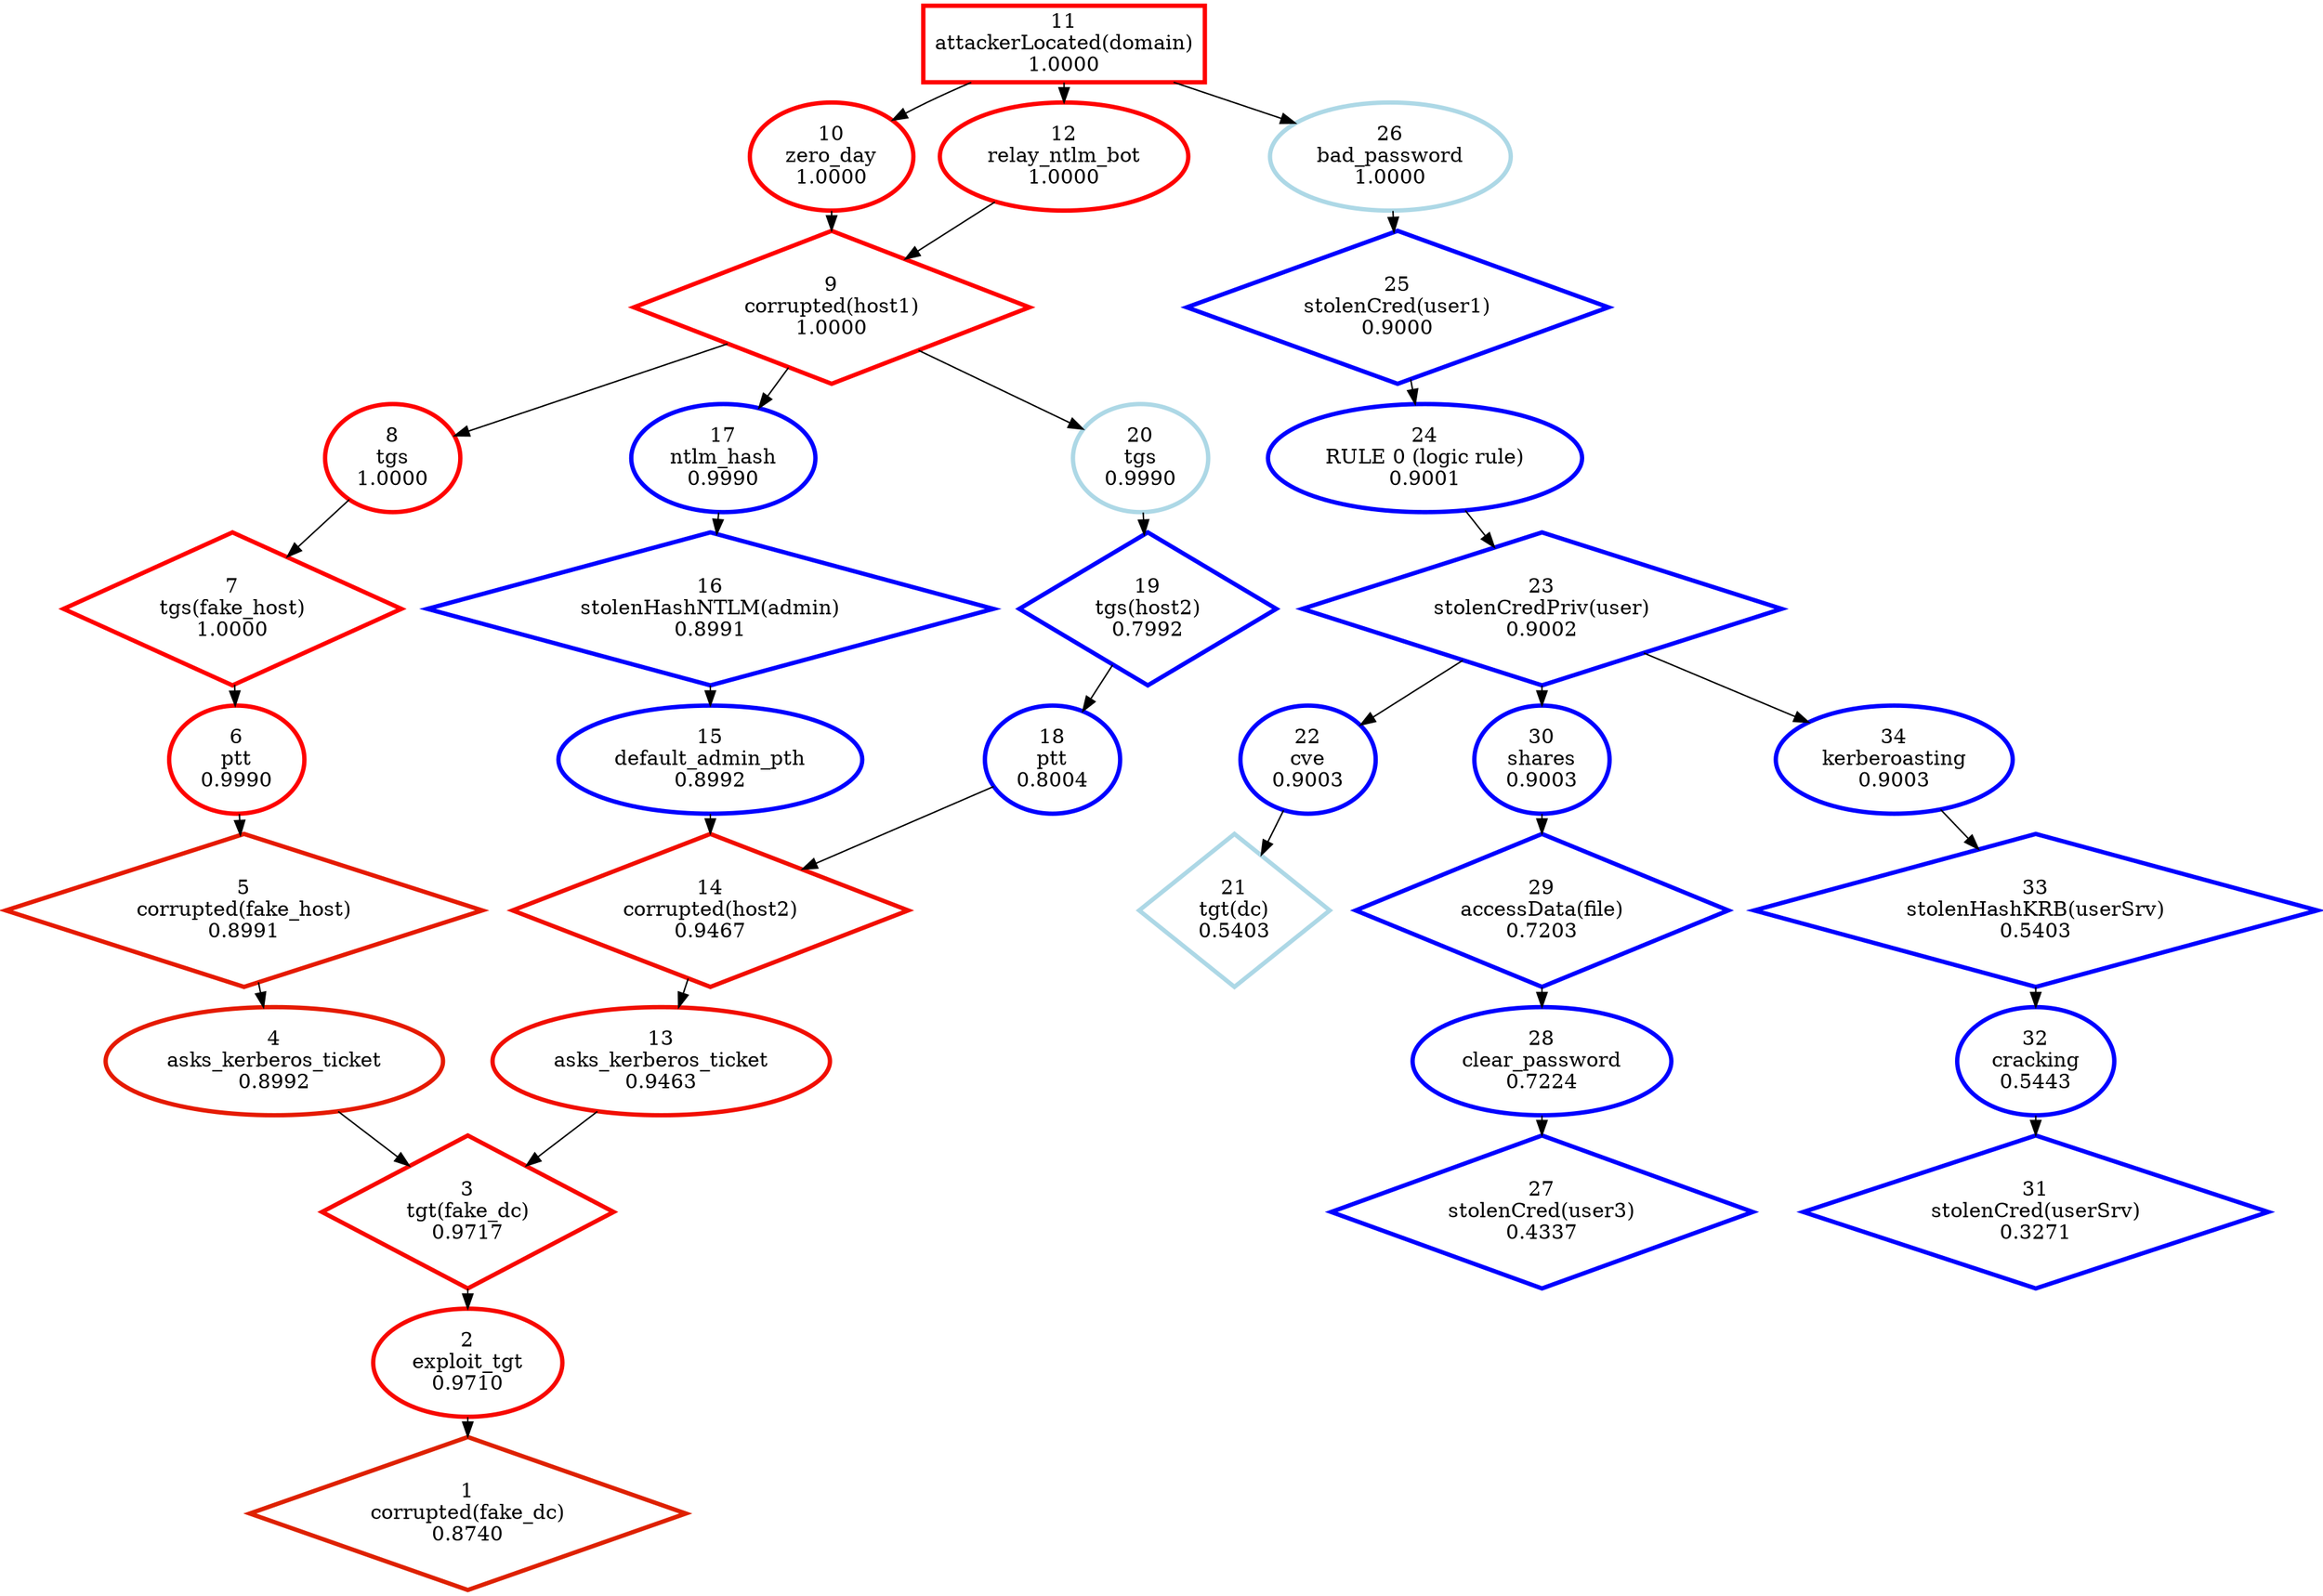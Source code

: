 digraph G {
ranksep=0.2;
  "1" [label="1\ncorrupted(fake_dc)\n0.8740", color="#DE2100", penwidth=3, shape="diamond"];
  "2" [label="2\nexploit_tgt\n0.9710", color="#F70800", penwidth=3, shape="ellipse"];
  "3" [label="3\ntgt(fake_dc)\n0.9717", color="#F70800", penwidth=3, shape="diamond"];
  "4" [label="4\nasks_kerberos_ticket\n0.8992", color="#E51A00", penwidth=3, shape="ellipse"];
  "5" [label="5\ncorrupted(fake_host)\n0.8991", color="#E51A00", penwidth=3, shape="diamond"];
  "6" [label="6\nptt\n0.9990", color="#FE0100", penwidth=3, shape="ellipse"];
  "7" [label="7\ntgs(fake_host)\n1.0000", color="#FF0000", penwidth=3, shape="diamond"];
  "8" [label="8\ntgs\n1.0000", color="#FE0100", penwidth=3, shape="ellipse"];
  "9" [label="9\ncorrupted(host1)\n1.0000", color="#FF0000", penwidth=3, shape="diamond"];
  "10" [label="10\nzero_day\n1.0000", color="#FE0100", penwidth=3, shape="ellipse"];
  "11" [label="11\nattackerLocated(domain)\n1.0000", color="#FE0100", penwidth=3, shape="box"];
  "12" [label="12\nrelay_ntlm_bot\n1.0000", color="#FE0100", penwidth=3, shape="ellipse"];
  "13" [label="13\nasks_kerberos_ticket\n0.9463", color="#F10E00", penwidth=3, shape="ellipse"];
  "14" [label="14\ncorrupted(host2)\n0.9467", color="#F10E00", penwidth=3, shape="diamond"];
  "15" [label="15\ndefault_admin_pth\n0.8992", color="blue", penwidth=3, shape="ellipse"];
  "16" [label="16\nstolenHashNTLM(admin)\n0.8991", color="blue", penwidth=3, shape="diamond"];
  "17" [label="17\nntlm_hash\n0.9990", color="blue", penwidth=3, shape="ellipse"];
  "18" [label="18\nptt\n0.8004", color="blue", penwidth=3, shape="ellipse"];
  "19" [label="19\ntgs(host2)\n0.7992", color="blue", penwidth=3, shape="diamond"];
  "20" [label="20\ntgs\n0.9990", color="lightblue", penwidth=3, shape="ellipse"];
  "21" [label="21\ntgt(dc)\n0.5403", color="lightblue", penwidth=3, shape="diamond"];
  "22" [label="22\ncve\n0.9003", color="blue", penwidth=3, shape="ellipse"];
  "23" [label="23\nstolenCredPriv(user)\n0.9002", color="blue", penwidth=3, shape="diamond"];
  "24" [label="24\nRULE 0 (logic rule)\n0.9001", color="blue", penwidth=3, shape="ellipse"];
  "25" [label="25\nstolenCred(user1)\n0.9000", color="blue", penwidth=3, shape="diamond"];
  "26" [label="26\nbad_password\n1.0000", color="lightblue", penwidth=3, shape="ellipse"];
  "27" [label="27\nstolenCred(user3)\n0.4337", color="blue", penwidth=3, shape="diamond"];
  "28" [label="28\nclear_password\n0.7224", color="blue", penwidth=3, shape="ellipse"];
  "29" [label="29\naccessData(file)\n0.7203", color="blue", penwidth=3, shape="diamond"];
  "30" [label="30\nshares\n0.9003", color="blue", penwidth=3, shape="ellipse"];
  "31" [label="31\nstolenCred(userSrv)\n0.3271", color="blue", penwidth=3, shape="diamond"];
  "32" [label="32\ncracking\n0.5443", color="blue", penwidth=3, shape="ellipse"];
  "33" [label="33\nstolenHashKRB(userSrv)\n0.5403", color="blue", penwidth=3, shape="diamond"];
  "34" [label="34\nkerberoasting\n0.9003", color="blue", penwidth=3, shape="ellipse"];
  "11" -> "10";
  "11" -> "12";
  "11" -> "26";
  "10" -> "9";
  "9" -> "8";
  "9" -> "17";
  "9" -> "20";
  "12" -> "9";
  "8" -> "7";
  "7" -> "6";
  "6" -> "5";
  "5" -> "4";
  "4" -> "3";
  "3" -> "2";
  "17" -> "16";
  "16" -> "15";
  "15" -> "14";
  "14" -> "13";
  "20" -> "19";
  "19" -> "18";
  "18" -> "14";
  "13" -> "3";
  "2" -> "1";
  "26" -> "25";
  "25" -> "24";
  "24" -> "23";
  "23" -> "30";
  "23" -> "34";
  "23" -> "22";
  "30" -> "29";
  "29" -> "28";
  "28" -> "27";
  "34" -> "33";
  "33" -> "32";
  "32" -> "31";
  "22" -> "21";
}